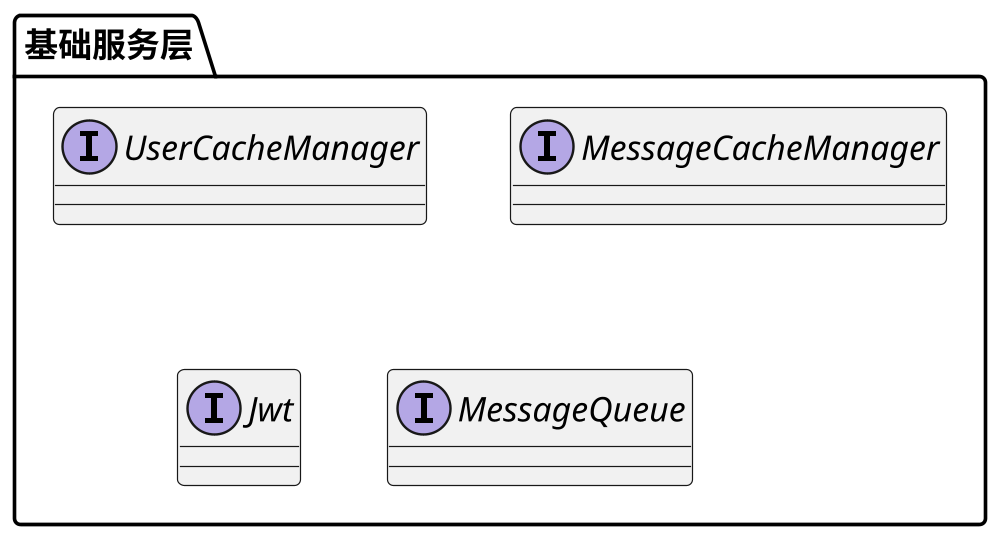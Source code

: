 @startuml

scale 1000 width
top to bottom direction

'folder 传输层 {
'    interface NettyServer
'    class StompWebSocketChatServerInitializer
'}

'folder 编解码层 {
'    class StompWebSocketFrameEncoder
'    class StompWebSocketProtocolCodec
'    class StompChatHandler
'}

'folder 业务逻辑层 {
'    interface MessageQueueService
'    interface StompMessageService
'    interface StompService
'    interface UserService
'}

folder 基础服务层 {
    interface UserCacheManager
    interface MessageCacheManager

    interface Jwt

    interface MessageQueue
}

@enduml
